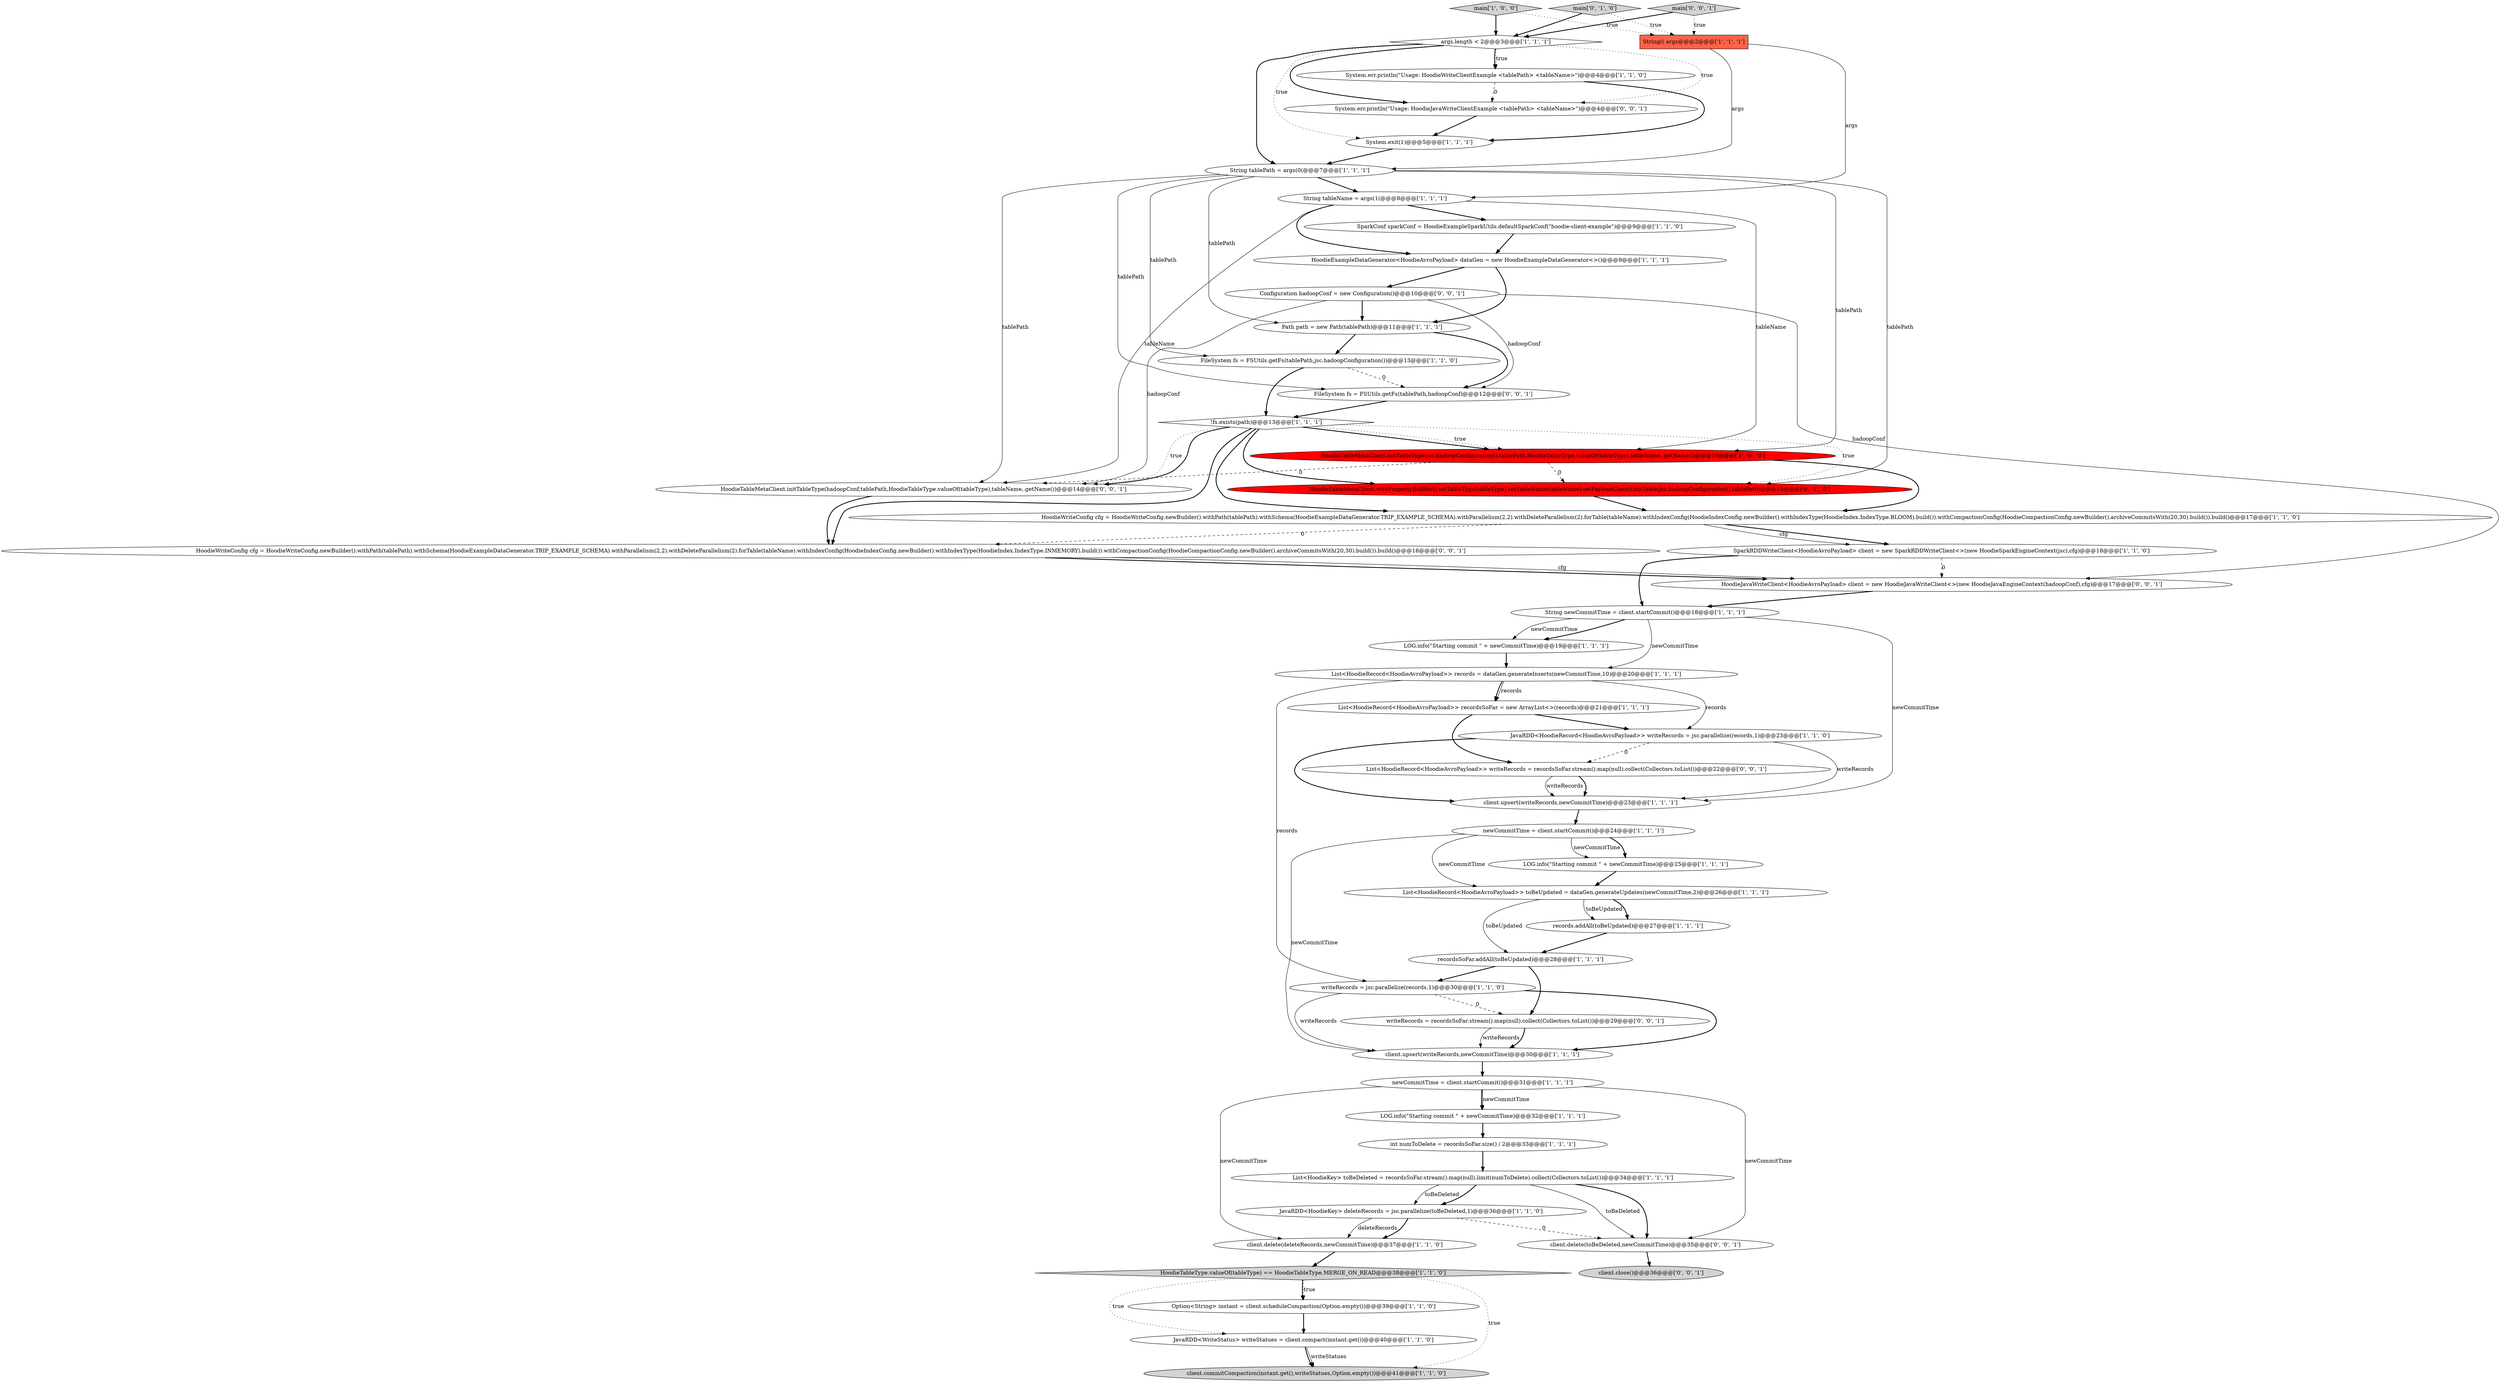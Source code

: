 digraph {
28 [style = filled, label = "client.delete(deleteRecords,newCommitTime)@@@37@@@['1', '1', '0']", fillcolor = white, shape = ellipse image = "AAA0AAABBB1BBB"];
4 [style = filled, label = "String(( args@@@2@@@['1', '1', '1']", fillcolor = tomato, shape = box image = "AAA0AAABBB1BBB"];
10 [style = filled, label = "System.exit(1)@@@5@@@['1', '1', '1']", fillcolor = white, shape = ellipse image = "AAA0AAABBB1BBB"];
30 [style = filled, label = "List<HoodieKey> toBeDeleted = recordsSoFar.stream().map(null).limit(numToDelete).collect(Collectors.toList())@@@34@@@['1', '1', '1']", fillcolor = white, shape = ellipse image = "AAA0AAABBB1BBB"];
27 [style = filled, label = "HoodieWriteConfig cfg = HoodieWriteConfig.newBuilder().withPath(tablePath).withSchema(HoodieExampleDataGenerator.TRIP_EXAMPLE_SCHEMA).withParallelism(2,2).withDeleteParallelism(2).forTable(tableName).withIndexConfig(HoodieIndexConfig.newBuilder().withIndexType(HoodieIndex.IndexType.BLOOM).build()).withCompactionConfig(HoodieCompactionConfig.newBuilder().archiveCommitsWith(20,30).build()).build()@@@17@@@['1', '1', '0']", fillcolor = white, shape = ellipse image = "AAA0AAABBB1BBB"];
29 [style = filled, label = "LOG.info(\"Starting commit \" + newCommitTime)@@@25@@@['1', '1', '1']", fillcolor = white, shape = ellipse image = "AAA0AAABBB1BBB"];
12 [style = filled, label = "JavaRDD<HoodieKey> deleteRecords = jsc.parallelize(toBeDeleted,1)@@@36@@@['1', '1', '0']", fillcolor = white, shape = ellipse image = "AAA0AAABBB1BBB"];
36 [style = filled, label = "args.length < 2@@@3@@@['1', '1', '1']", fillcolor = white, shape = diamond image = "AAA0AAABBB1BBB"];
0 [style = filled, label = "client.upsert(writeRecords,newCommitTime)@@@30@@@['1', '1', '1']", fillcolor = white, shape = ellipse image = "AAA0AAABBB1BBB"];
35 [style = filled, label = "List<HoodieRecord<HoodieAvroPayload>> recordsSoFar = new ArrayList<>(records)@@@21@@@['1', '1', '1']", fillcolor = white, shape = ellipse image = "AAA0AAABBB1BBB"];
9 [style = filled, label = "Option<String> instant = client.scheduleCompaction(Option.empty())@@@39@@@['1', '1', '0']", fillcolor = white, shape = ellipse image = "AAA0AAABBB1BBB"];
42 [style = filled, label = "List<HoodieRecord<HoodieAvroPayload>> writeRecords = recordsSoFar.stream().map(null).collect(Collectors.toList())@@@22@@@['0', '0', '1']", fillcolor = white, shape = ellipse image = "AAA0AAABBB3BBB"];
26 [style = filled, label = "records.addAll(toBeUpdated)@@@27@@@['1', '1', '1']", fillcolor = white, shape = ellipse image = "AAA0AAABBB1BBB"];
8 [style = filled, label = "client.upsert(writeRecords,newCommitTime)@@@23@@@['1', '1', '1']", fillcolor = white, shape = ellipse image = "AAA0AAABBB1BBB"];
41 [style = filled, label = "Configuration hadoopConf = new Configuration()@@@10@@@['0', '0', '1']", fillcolor = white, shape = ellipse image = "AAA0AAABBB3BBB"];
33 [style = filled, label = "FileSystem fs = FSUtils.getFs(tablePath,jsc.hadoopConfiguration())@@@13@@@['1', '1', '0']", fillcolor = white, shape = ellipse image = "AAA0AAABBB1BBB"];
37 [style = filled, label = "main['1', '0', '0']", fillcolor = lightgray, shape = diamond image = "AAA0AAABBB1BBB"];
7 [style = filled, label = "HoodieExampleDataGenerator<HoodieAvroPayload> dataGen = new HoodieExampleDataGenerator<>()@@@9@@@['1', '1', '1']", fillcolor = white, shape = ellipse image = "AAA0AAABBB1BBB"];
38 [style = filled, label = "main['0', '1', '0']", fillcolor = lightgray, shape = diamond image = "AAA0AAABBB2BBB"];
25 [style = filled, label = "client.commitCompaction(instant.get(),writeStatues,Option.empty())@@@41@@@['1', '1', '0']", fillcolor = lightgray, shape = ellipse image = "AAA0AAABBB1BBB"];
1 [style = filled, label = "SparkRDDWriteClient<HoodieAvroPayload> client = new SparkRDDWriteClient<>(new HoodieSparkEngineContext(jsc),cfg)@@@18@@@['1', '1', '0']", fillcolor = white, shape = ellipse image = "AAA0AAABBB1BBB"];
47 [style = filled, label = "writeRecords = recordsSoFar.stream().map(null).collect(Collectors.toList())@@@29@@@['0', '0', '1']", fillcolor = white, shape = ellipse image = "AAA0AAABBB3BBB"];
14 [style = filled, label = "!fs.exists(path)@@@13@@@['1', '1', '1']", fillcolor = white, shape = diamond image = "AAA0AAABBB1BBB"];
16 [style = filled, label = "LOG.info(\"Starting commit \" + newCommitTime)@@@32@@@['1', '1', '1']", fillcolor = white, shape = ellipse image = "AAA0AAABBB1BBB"];
49 [style = filled, label = "main['0', '0', '1']", fillcolor = lightgray, shape = diamond image = "AAA0AAABBB3BBB"];
40 [style = filled, label = "System.err.println(\"Usage: HoodieJavaWriteClientExample <tablePath> <tableName>\")@@@4@@@['0', '0', '1']", fillcolor = white, shape = ellipse image = "AAA0AAABBB3BBB"];
3 [style = filled, label = "List<HoodieRecord<HoodieAvroPayload>> records = dataGen.generateInserts(newCommitTime,10)@@@20@@@['1', '1', '1']", fillcolor = white, shape = ellipse image = "AAA0AAABBB1BBB"];
17 [style = filled, label = "String newCommitTime = client.startCommit()@@@18@@@['1', '1', '1']", fillcolor = white, shape = ellipse image = "AAA0AAABBB1BBB"];
21 [style = filled, label = "String tablePath = args(0(@@@7@@@['1', '1', '1']", fillcolor = white, shape = ellipse image = "AAA0AAABBB1BBB"];
18 [style = filled, label = "writeRecords = jsc.parallelize(records,1)@@@30@@@['1', '1', '0']", fillcolor = white, shape = ellipse image = "AAA0AAABBB1BBB"];
43 [style = filled, label = "HoodieWriteConfig cfg = HoodieWriteConfig.newBuilder().withPath(tablePath).withSchema(HoodieExampleDataGenerator.TRIP_EXAMPLE_SCHEMA).withParallelism(2,2).withDeleteParallelism(2).forTable(tableName).withIndexConfig(HoodieIndexConfig.newBuilder().withIndexType(HoodieIndex.IndexType.INMEMORY).build()).withCompactionConfig(HoodieCompactionConfig.newBuilder().archiveCommitsWith(20,30).build()).build()@@@16@@@['0', '0', '1']", fillcolor = white, shape = ellipse image = "AAA0AAABBB3BBB"];
48 [style = filled, label = "HoodieJavaWriteClient<HoodieAvroPayload> client = new HoodieJavaWriteClient<>(new HoodieJavaEngineContext(hadoopConf),cfg)@@@17@@@['0', '0', '1']", fillcolor = white, shape = ellipse image = "AAA0AAABBB3BBB"];
13 [style = filled, label = "newCommitTime = client.startCommit()@@@24@@@['1', '1', '1']", fillcolor = white, shape = ellipse image = "AAA0AAABBB1BBB"];
22 [style = filled, label = "JavaRDD<WriteStatus> writeStatues = client.compact(instant.get())@@@40@@@['1', '1', '0']", fillcolor = white, shape = ellipse image = "AAA0AAABBB1BBB"];
15 [style = filled, label = "JavaRDD<HoodieRecord<HoodieAvroPayload>> writeRecords = jsc.parallelize(records,1)@@@23@@@['1', '1', '0']", fillcolor = white, shape = ellipse image = "AAA0AAABBB1BBB"];
50 [style = filled, label = "FileSystem fs = FSUtils.getFs(tablePath,hadoopConf)@@@12@@@['0', '0', '1']", fillcolor = white, shape = ellipse image = "AAA0AAABBB3BBB"];
34 [style = filled, label = "System.err.println(\"Usage: HoodieWriteClientExample <tablePath> <tableName>\")@@@4@@@['1', '1', '0']", fillcolor = white, shape = ellipse image = "AAA0AAABBB1BBB"];
6 [style = filled, label = "HoodieTableType.valueOf(tableType) == HoodieTableType.MERGE_ON_READ@@@38@@@['1', '1', '0']", fillcolor = lightgray, shape = diamond image = "AAA0AAABBB1BBB"];
31 [style = filled, label = "SparkConf sparkConf = HoodieExampleSparkUtils.defaultSparkConf(\"hoodie-client-example\")@@@9@@@['1', '1', '0']", fillcolor = white, shape = ellipse image = "AAA0AAABBB1BBB"];
11 [style = filled, label = "String tableName = args(1(@@@8@@@['1', '1', '1']", fillcolor = white, shape = ellipse image = "AAA0AAABBB1BBB"];
5 [style = filled, label = "Path path = new Path(tablePath)@@@11@@@['1', '1', '1']", fillcolor = white, shape = ellipse image = "AAA0AAABBB1BBB"];
19 [style = filled, label = "newCommitTime = client.startCommit()@@@31@@@['1', '1', '1']", fillcolor = white, shape = ellipse image = "AAA0AAABBB1BBB"];
23 [style = filled, label = "recordsSoFar.addAll(toBeUpdated)@@@28@@@['1', '1', '1']", fillcolor = white, shape = ellipse image = "AAA0AAABBB1BBB"];
39 [style = filled, label = "HoodieTableMetaClient.withPropertyBuilder().setTableType(tableType).setTableName(tableName).setPayloadClass().initTable(jsc.hadoopConfiguration(),tablePath)@@@15@@@['0', '1', '0']", fillcolor = red, shape = ellipse image = "AAA1AAABBB2BBB"];
44 [style = filled, label = "HoodieTableMetaClient.initTableType(hadoopConf,tablePath,HoodieTableType.valueOf(tableType),tableName,.getName())@@@14@@@['0', '0', '1']", fillcolor = white, shape = ellipse image = "AAA0AAABBB3BBB"];
32 [style = filled, label = "List<HoodieRecord<HoodieAvroPayload>> toBeUpdated = dataGen.generateUpdates(newCommitTime,2)@@@26@@@['1', '1', '1']", fillcolor = white, shape = ellipse image = "AAA0AAABBB1BBB"];
46 [style = filled, label = "client.close()@@@36@@@['0', '0', '1']", fillcolor = lightgray, shape = ellipse image = "AAA0AAABBB3BBB"];
20 [style = filled, label = "LOG.info(\"Starting commit \" + newCommitTime)@@@19@@@['1', '1', '1']", fillcolor = white, shape = ellipse image = "AAA0AAABBB1BBB"];
2 [style = filled, label = "int numToDelete = recordsSoFar.size() / 2@@@33@@@['1', '1', '1']", fillcolor = white, shape = ellipse image = "AAA0AAABBB1BBB"];
24 [style = filled, label = "HoodieTableMetaClient.initTableType(jsc.hadoopConfiguration(),tablePath,HoodieTableType.valueOf(tableType),tableName,.getName())@@@15@@@['1', '0', '0']", fillcolor = red, shape = ellipse image = "AAA1AAABBB1BBB"];
45 [style = filled, label = "client.delete(toBeDeleted,newCommitTime)@@@35@@@['0', '0', '1']", fillcolor = white, shape = ellipse image = "AAA0AAABBB3BBB"];
11->24 [style = solid, label="tableName"];
14->24 [style = bold, label=""];
21->50 [style = solid, label="tablePath"];
28->6 [style = bold, label=""];
41->44 [style = solid, label="hadoopConf"];
3->18 [style = solid, label="records"];
19->28 [style = solid, label="newCommitTime"];
13->29 [style = solid, label="newCommitTime"];
21->44 [style = solid, label="tablePath"];
30->45 [style = solid, label="toBeDeleted"];
33->50 [style = dashed, label="0"];
24->39 [style = dashed, label="0"];
21->33 [style = solid, label="tablePath"];
32->23 [style = solid, label="toBeUpdated"];
3->35 [style = bold, label=""];
14->44 [style = dotted, label="true"];
41->48 [style = solid, label="hadoopConf"];
32->26 [style = solid, label="toBeUpdated"];
14->39 [style = dotted, label="true"];
47->0 [style = solid, label="writeRecords"];
17->8 [style = solid, label="newCommitTime"];
21->39 [style = solid, label="tablePath"];
47->0 [style = bold, label=""];
24->27 [style = bold, label=""];
18->0 [style = bold, label=""];
49->36 [style = bold, label=""];
12->28 [style = solid, label="deleteRecords"];
17->20 [style = bold, label=""];
22->25 [style = bold, label=""];
4->21 [style = solid, label="args"];
12->28 [style = bold, label=""];
37->36 [style = bold, label=""];
1->48 [style = dashed, label="0"];
5->33 [style = bold, label=""];
14->24 [style = dotted, label="true"];
0->19 [style = bold, label=""];
38->4 [style = dotted, label="true"];
20->3 [style = bold, label=""];
10->21 [style = bold, label=""];
36->40 [style = dotted, label="true"];
48->17 [style = bold, label=""];
32->26 [style = bold, label=""];
34->40 [style = dashed, label="0"];
14->43 [style = bold, label=""];
1->17 [style = bold, label=""];
4->11 [style = solid, label="args"];
7->5 [style = bold, label=""];
30->12 [style = solid, label="toBeDeleted"];
37->4 [style = dotted, label="true"];
21->11 [style = bold, label=""];
29->32 [style = bold, label=""];
6->25 [style = dotted, label="true"];
45->46 [style = bold, label=""];
14->39 [style = bold, label=""];
21->24 [style = solid, label="tablePath"];
18->0 [style = solid, label="writeRecords"];
3->15 [style = solid, label="records"];
9->22 [style = bold, label=""];
27->43 [style = dashed, label="0"];
13->32 [style = solid, label="newCommitTime"];
36->40 [style = bold, label=""];
12->45 [style = dashed, label="0"];
35->15 [style = bold, label=""];
35->42 [style = bold, label=""];
42->8 [style = bold, label=""];
24->44 [style = dashed, label="0"];
22->25 [style = solid, label="writeStatues"];
50->14 [style = bold, label=""];
17->3 [style = solid, label="newCommitTime"];
6->22 [style = dotted, label="true"];
31->7 [style = bold, label=""];
19->16 [style = bold, label=""];
11->31 [style = bold, label=""];
30->12 [style = bold, label=""];
6->9 [style = dotted, label="true"];
23->47 [style = bold, label=""];
7->41 [style = bold, label=""];
14->27 [style = bold, label=""];
15->8 [style = bold, label=""];
36->34 [style = bold, label=""];
23->18 [style = bold, label=""];
8->13 [style = bold, label=""];
49->4 [style = dotted, label="true"];
40->10 [style = bold, label=""];
33->14 [style = bold, label=""];
27->1 [style = bold, label=""];
18->47 [style = dashed, label="0"];
42->8 [style = solid, label="writeRecords"];
19->45 [style = solid, label="newCommitTime"];
43->48 [style = bold, label=""];
19->16 [style = solid, label="newCommitTime"];
38->36 [style = bold, label=""];
21->5 [style = solid, label="tablePath"];
16->2 [style = bold, label=""];
39->27 [style = bold, label=""];
34->10 [style = bold, label=""];
14->44 [style = bold, label=""];
44->43 [style = bold, label=""];
15->42 [style = dashed, label="0"];
36->10 [style = dotted, label="true"];
36->21 [style = bold, label=""];
13->29 [style = bold, label=""];
27->1 [style = solid, label="cfg"];
17->20 [style = solid, label="newCommitTime"];
43->48 [style = solid, label="cfg"];
26->23 [style = bold, label=""];
3->35 [style = solid, label="records"];
41->50 [style = solid, label="hadoopConf"];
15->8 [style = solid, label="writeRecords"];
13->0 [style = solid, label="newCommitTime"];
11->44 [style = solid, label="tableName"];
6->9 [style = bold, label=""];
2->30 [style = bold, label=""];
5->50 [style = bold, label=""];
36->34 [style = dotted, label="true"];
11->7 [style = bold, label=""];
30->45 [style = bold, label=""];
41->5 [style = bold, label=""];
}
